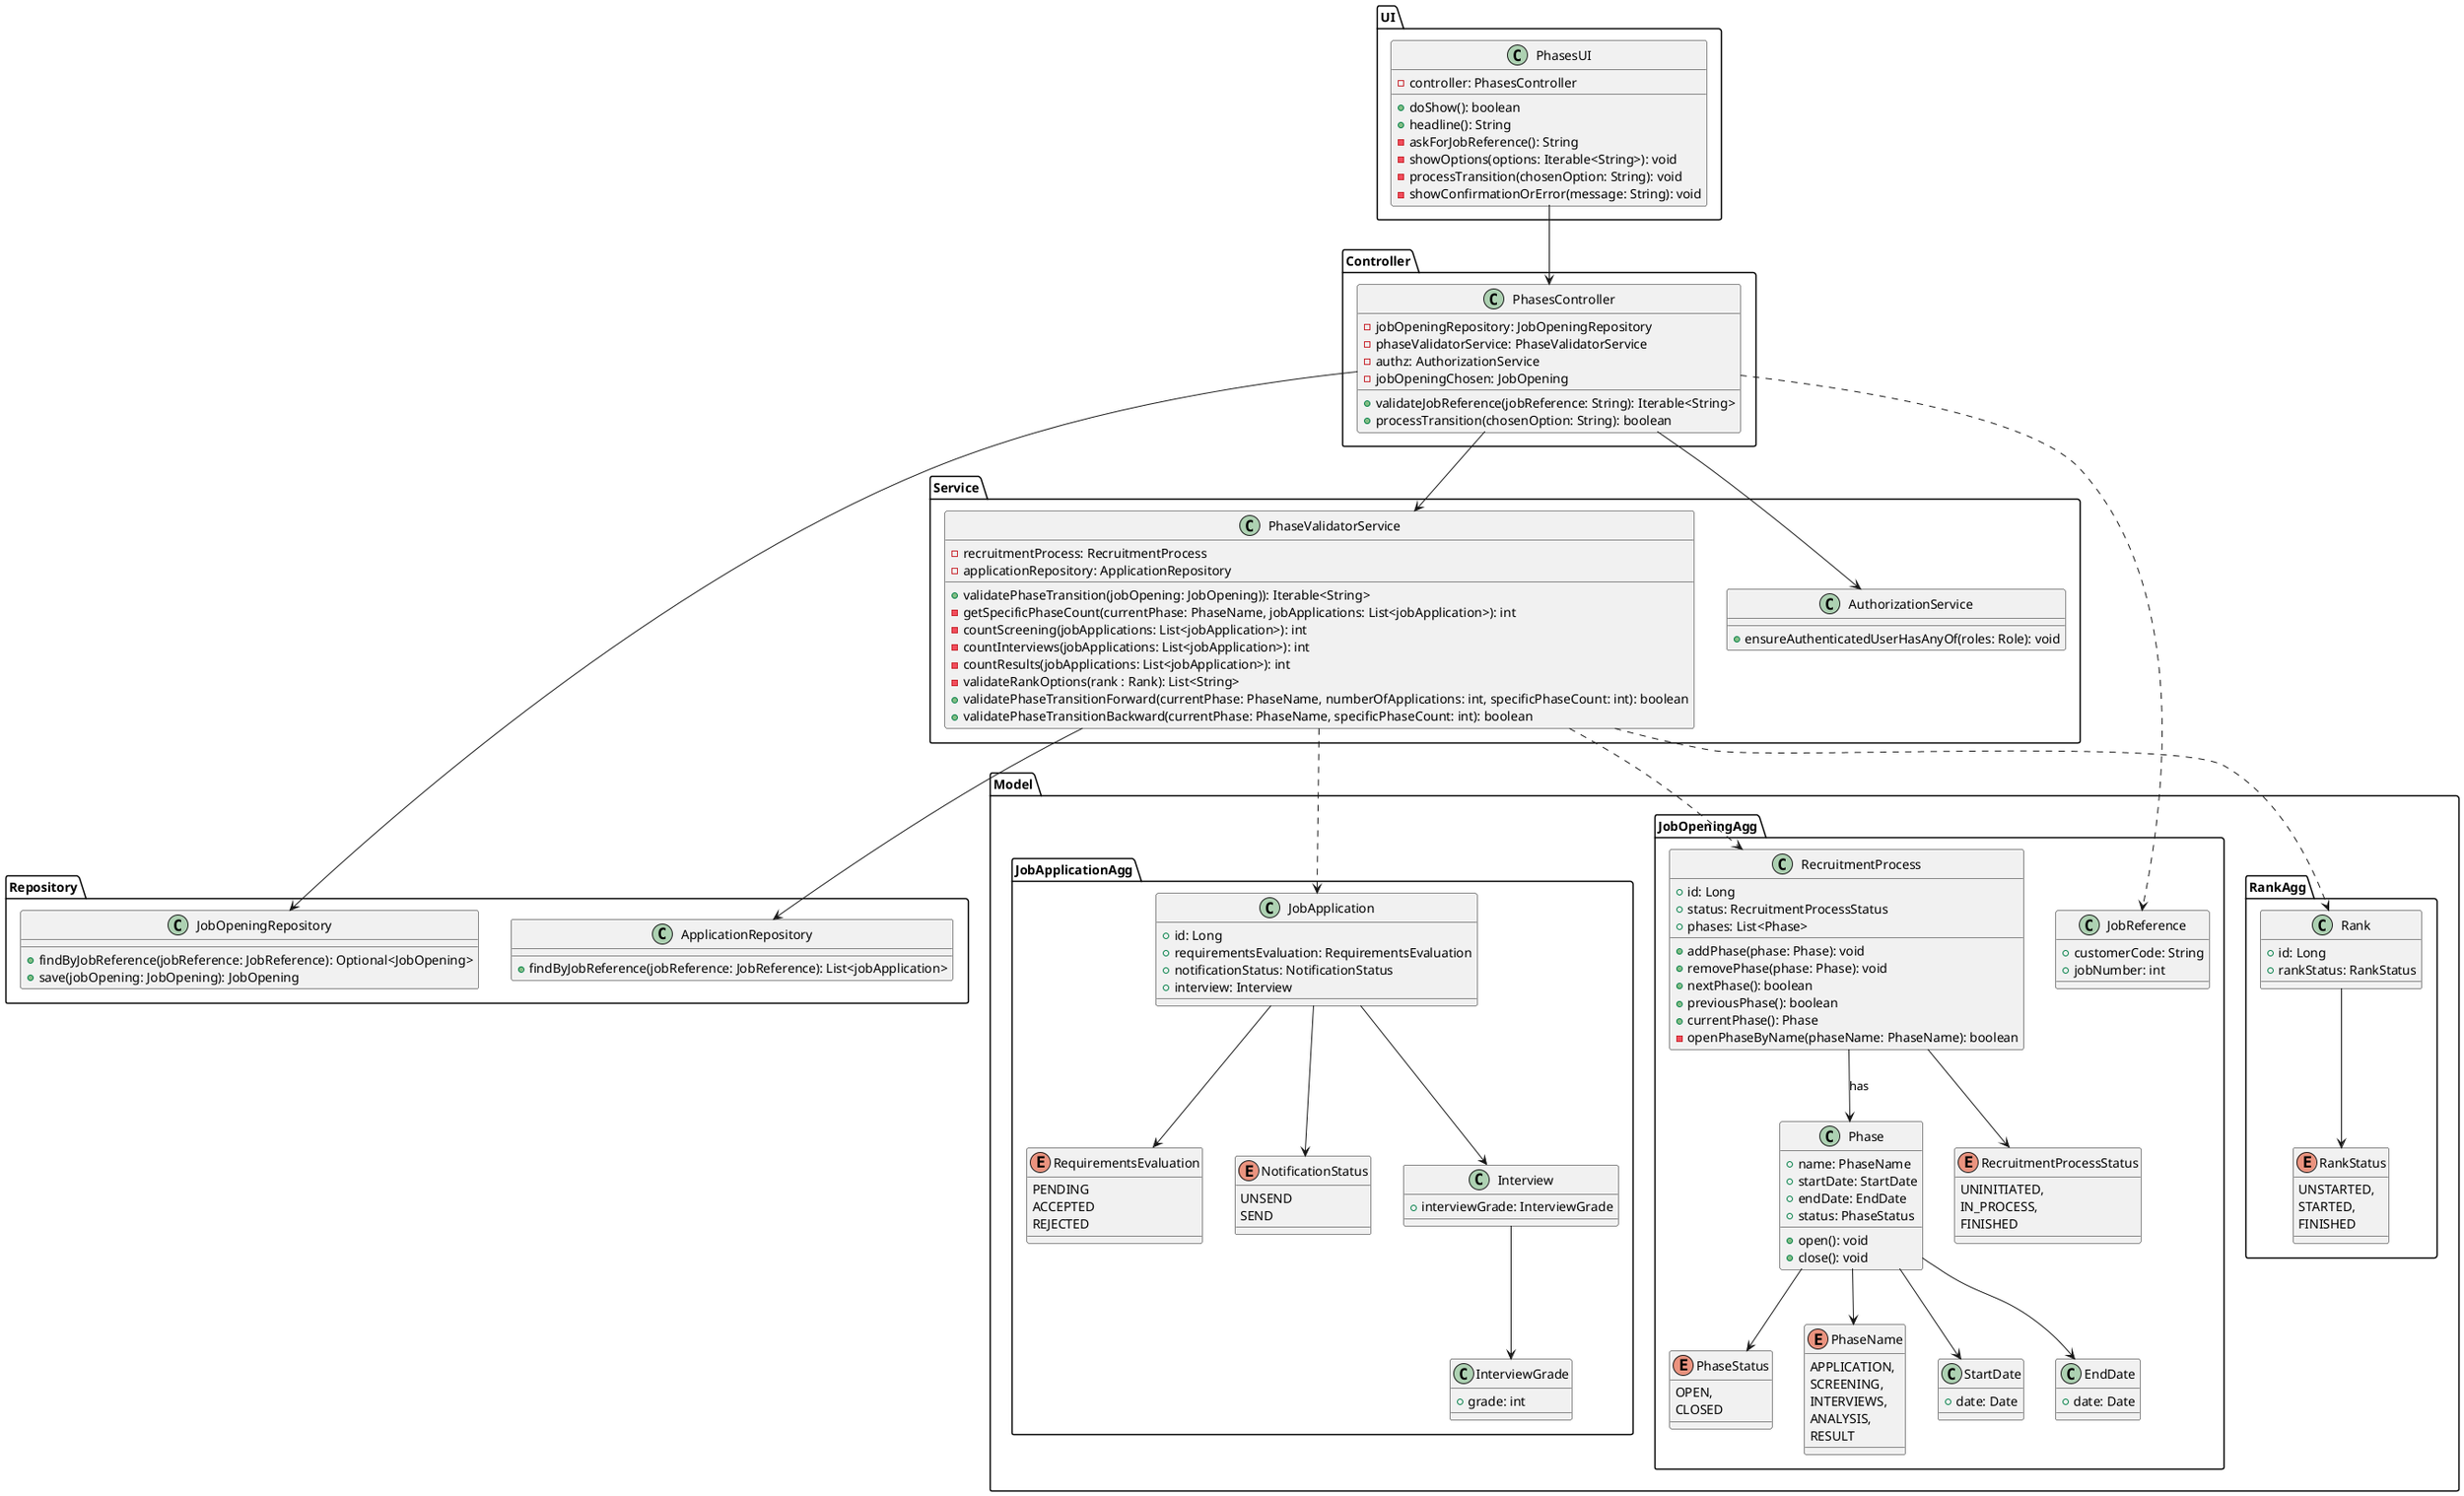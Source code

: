 @startuml ClassDiagram

package Controller {
    class PhasesController {
            - jobOpeningRepository: JobOpeningRepository
            - phaseValidatorService: PhaseValidatorService
            - authz: AuthorizationService
            - jobOpeningChosen: JobOpening
            + validateJobReference(jobReference: String): Iterable<String>
            + processTransition(chosenOption: String): boolean
    }
}

package Service {
    class PhaseValidatorService {
        - recruitmentProcess: RecruitmentProcess
        - applicationRepository: ApplicationRepository
        + validatePhaseTransition(jobOpening: JobOpening)): Iterable<String>
        - getSpecificPhaseCount(currentPhase: PhaseName, jobApplications: List<jobApplication>): int
        - countScreening(jobApplications: List<jobApplication>): int
        - countInterviews(jobApplications: List<jobApplication>): int
        - countResults(jobApplications: List<jobApplication>): int
        - validateRankOptions(rank : Rank): List<String>
        + validatePhaseTransitionForward(currentPhase: PhaseName, numberOfApplications: int, specificPhaseCount: int): boolean
        + validatePhaseTransitionBackward(currentPhase: PhaseName, specificPhaseCount: int): boolean
    }
    class AuthorizationService {
            + ensureAuthenticatedUserHasAnyOf(roles: Role): void
    }
}

package Repository {
    class ApplicationRepository {
        + findByJobReference(jobReference: JobReference): List<jobApplication>
    }

    class JobOpeningRepository {
            + findByJobReference(jobReference: JobReference): Optional<JobOpening>
            + save(jobOpening: JobOpening): JobOpening
    }

}

package Model {

    package JobOpeningAgg {

        class JobReference {
            + customerCode: String
            + jobNumber: int
        }

        class RecruitmentProcess {
            + id: Long
            + status: RecruitmentProcessStatus
            + phases: List<Phase>
            + addPhase(phase: Phase): void
            + removePhase(phase: Phase): void
            + nextPhase(): boolean
            + previousPhase(): boolean
            + currentPhase(): Phase
            - openPhaseByName(phaseName: PhaseName): boolean
        }

        class Phase {
            + name: PhaseName
            + startDate: StartDate
            + endDate: EndDate
            + status: PhaseStatus
            + open(): void
            + close(): void
        }

        enum PhaseName {
            APPLICATION,
            SCREENING,
            INTERVIEWS,
            ANALYSIS,
            RESULT
        }

        class StartDate {
            + date: Date
        }

        class EndDate {
            + date: Date
        }

        enum PhaseStatus {
            OPEN,
            CLOSED
        }

        enum RecruitmentProcessStatus {
            UNINITIATED,
            IN_PROCESS,
            FINISHED
        }
    }
    package JobApplicationAgg {
        class JobApplication {
            +id: Long
            +requirementsEvaluation: RequirementsEvaluation
            +notificationStatus: NotificationStatus
            +interview: Interview
        }

        enum RequirementsEvaluation {
            PENDING
            ACCEPTED
            REJECTED
        }

        enum NotificationStatus {
            UNSEND
            SEND
        }

        class Interview {
            +interviewGrade: InterviewGrade
        }

        class InterviewGrade {
            +grade: int
        }

        JobApplication --> RequirementsEvaluation
        JobApplication --> Interview
        JobApplication --> NotificationStatus
        Interview --> InterviewGrade
    }
    package RankAgg {
        class Rank {
            +id: Long
            +rankStatus: RankStatus
        }

        enum RankStatus {
                UNSTARTED,
                STARTED,
                FINISHED
        }

        Rank --> RankStatus
    }
}

package UI {
    class PhasesUI {
        - controller: PhasesController
        + doShow(): boolean
        + headline(): String
        - askForJobReference(): String
        - showOptions(options: Iterable<String>): void
        - processTransition(chosenOption: String): void
        - showConfirmationOrError(message: String): void
    }
}

PhasesController --> PhaseValidatorService
PhasesController --> AuthorizationService
PhasesController --> JobOpeningRepository
PhasesController ..> JobReference
PhaseValidatorService --> ApplicationRepository
PhaseValidatorService ..> RecruitmentProcess
PhaseValidatorService ..> Rank
PhaseValidatorService ..> JobApplication
RecruitmentProcess --> Phase : "has"
Phase --> PhaseName
Phase --> StartDate
Phase --> EndDate
Phase --> PhaseStatus
RecruitmentProcess --> RecruitmentProcessStatus

PhasesUI --> PhasesController

@enduml